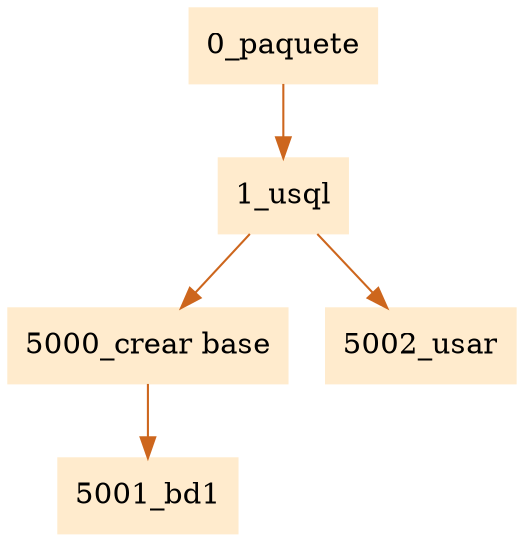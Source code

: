 digraph G {node[shape=box, style=filled, color=blanchedalmond]; edge[color=chocolate3];rankdir=UD 

"0_paquete"->"1_usql""1_usql"->"5000_crear base""5000_crear base"->"5001_bd1""1_usql"->"5002_usar"

}
